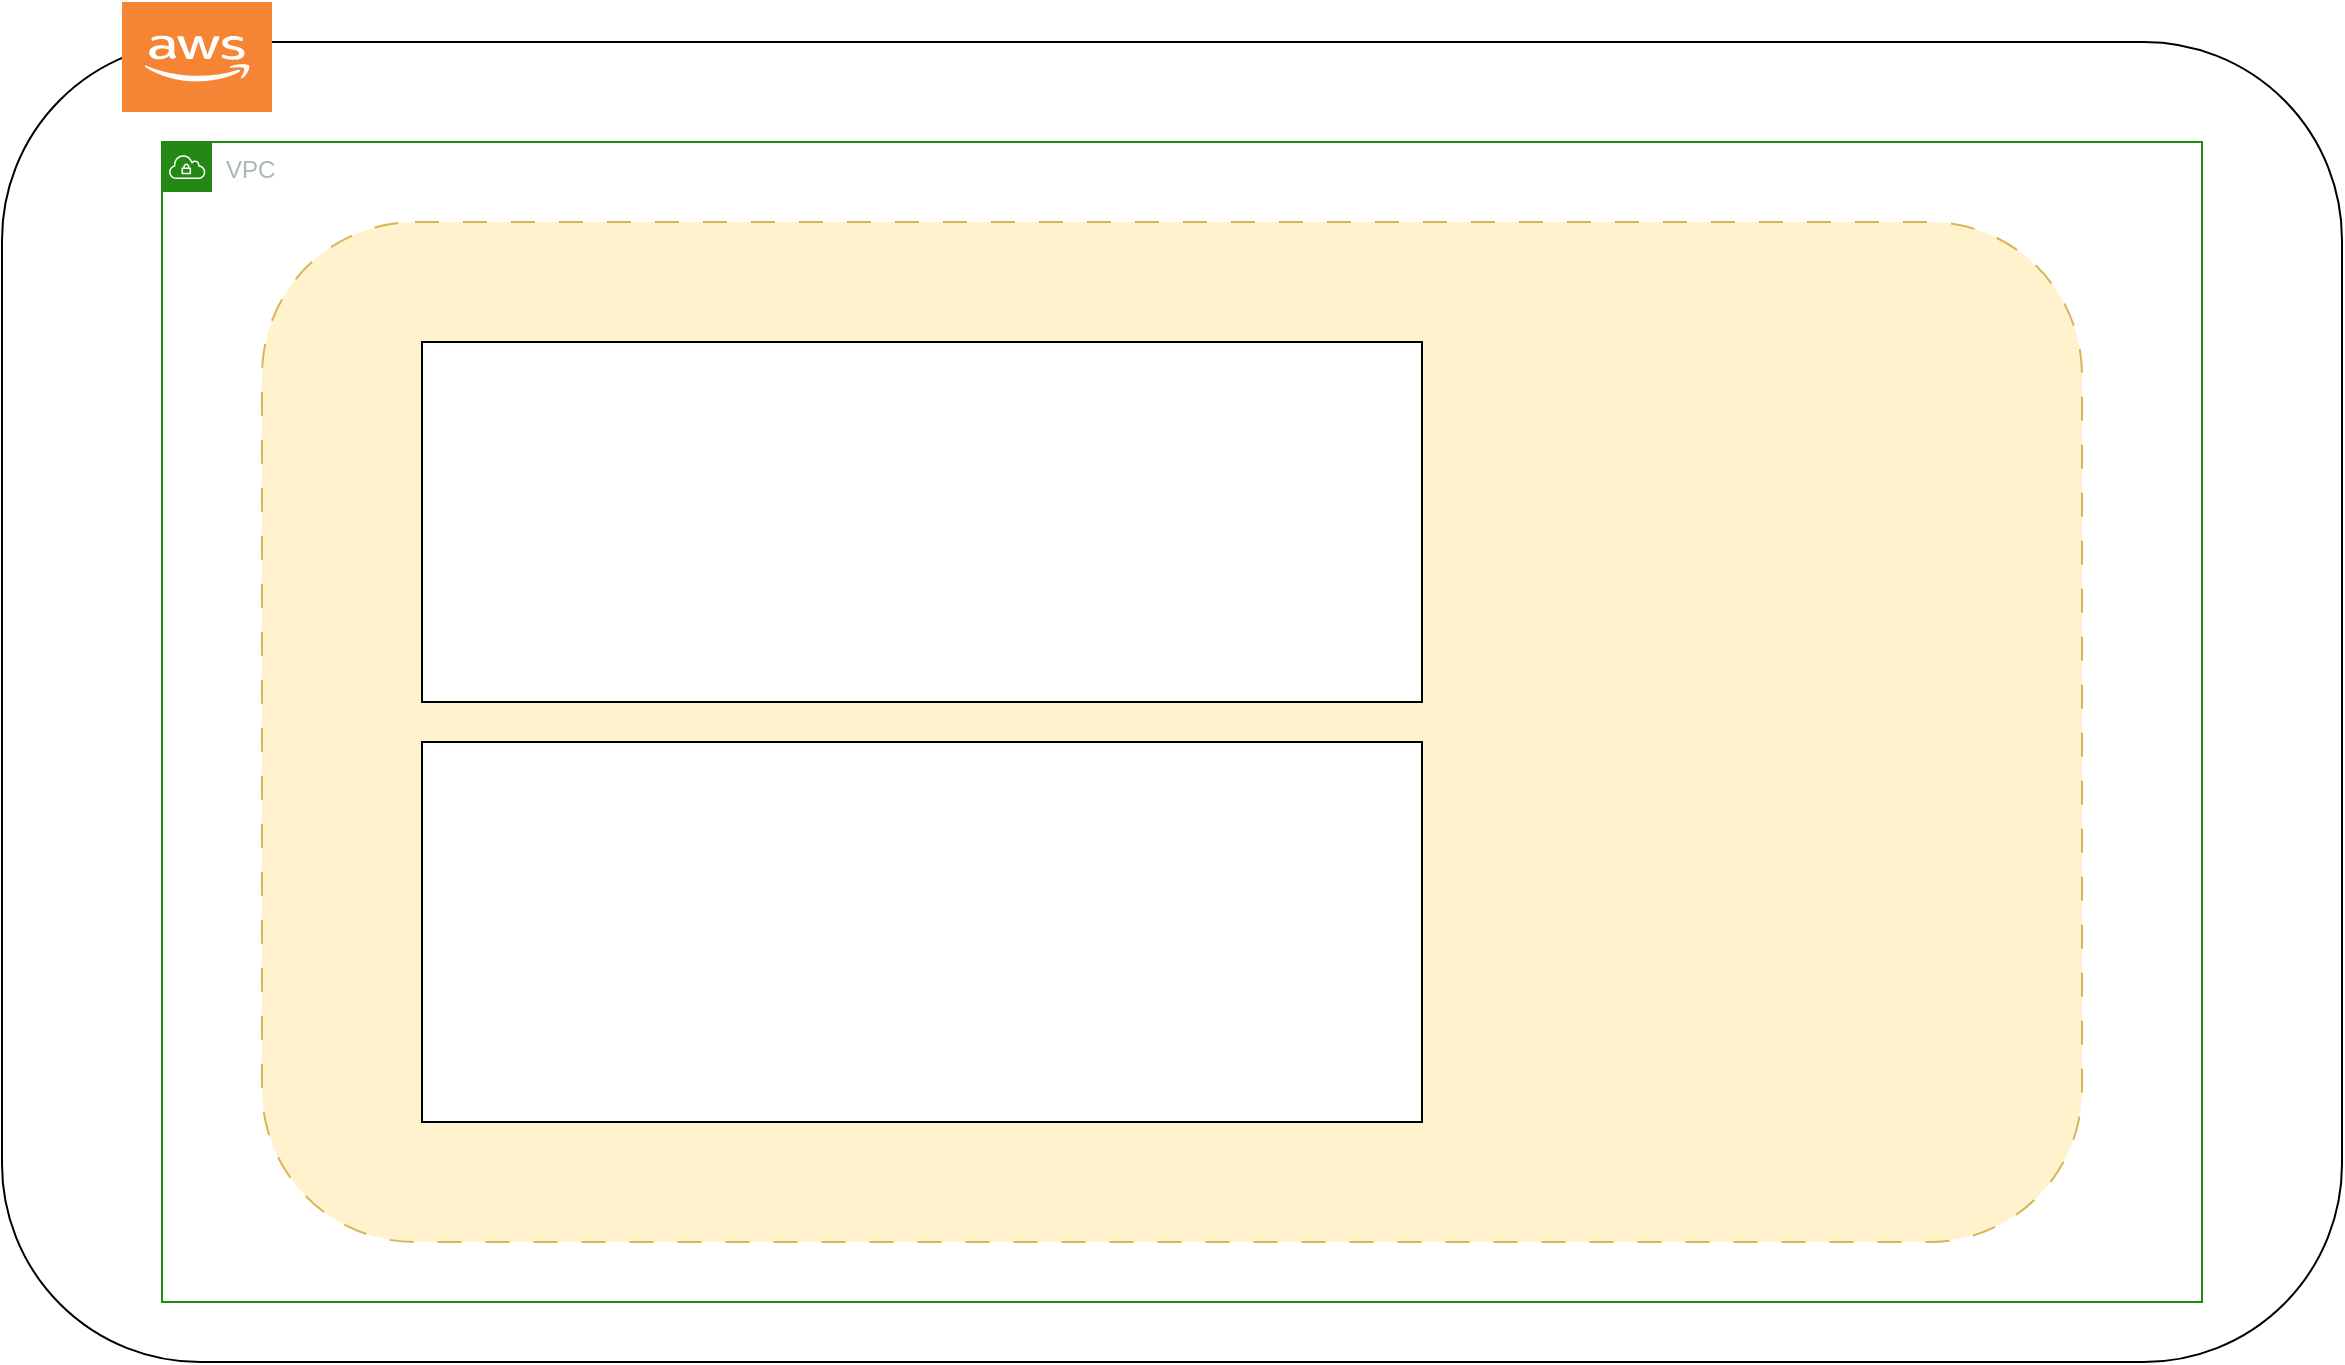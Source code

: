 <mxfile version="21.5.2" type="github">
  <diagram name="Page-1" id="mZshNSeGahPHOL1eRXwI">
    <mxGraphModel dx="2261" dy="734" grid="1" gridSize="10" guides="1" tooltips="1" connect="1" arrows="1" fold="1" page="1" pageScale="1" pageWidth="827" pageHeight="1169" math="0" shadow="0">
      <root>
        <mxCell id="0" />
        <mxCell id="1" parent="0" />
        <mxCell id="XqiGeY8iiNiyOEAq3xIv-10" value="" style="rounded=1;whiteSpace=wrap;html=1;" vertex="1" parent="1">
          <mxGeometry x="-400" y="70" width="1170" height="660" as="geometry" />
        </mxCell>
        <mxCell id="XqiGeY8iiNiyOEAq3xIv-18" value="" style="outlineConnect=0;dashed=0;verticalLabelPosition=bottom;verticalAlign=top;align=center;html=1;shape=mxgraph.aws3.cloud_2;fillColor=#F58534;gradientColor=none;" vertex="1" parent="1">
          <mxGeometry x="-340" y="50" width="75" height="55" as="geometry" />
        </mxCell>
        <mxCell id="XqiGeY8iiNiyOEAq3xIv-19" value="VPC" style="points=[[0,0],[0.25,0],[0.5,0],[0.75,0],[1,0],[1,0.25],[1,0.5],[1,0.75],[1,1],[0.75,1],[0.5,1],[0.25,1],[0,1],[0,0.75],[0,0.5],[0,0.25]];outlineConnect=0;gradientColor=none;html=1;whiteSpace=wrap;fontSize=12;fontStyle=0;container=1;pointerEvents=0;collapsible=0;recursiveResize=0;shape=mxgraph.aws4.group;grIcon=mxgraph.aws4.group_vpc;strokeColor=#248814;fillColor=none;verticalAlign=top;align=left;spacingLeft=30;fontColor=#AAB7B8;dashed=0;" vertex="1" parent="1">
          <mxGeometry x="-320" y="120" width="1020" height="580" as="geometry" />
        </mxCell>
        <mxCell id="XqiGeY8iiNiyOEAq3xIv-22" value="" style="rounded=1;whiteSpace=wrap;html=1;shadow=0;glass=0;dashed=1;dashPattern=12 12;fillColor=#fff2cc;strokeColor=#d6b656;" vertex="1" parent="1">
          <mxGeometry x="-270" y="160" width="910" height="510" as="geometry" />
        </mxCell>
        <mxCell id="XqiGeY8iiNiyOEAq3xIv-24" value="" style="rounded=0;whiteSpace=wrap;html=1;" vertex="1" parent="1">
          <mxGeometry x="-190" y="220" width="500" height="180" as="geometry" />
        </mxCell>
        <mxCell id="XqiGeY8iiNiyOEAq3xIv-25" value="" style="rounded=0;whiteSpace=wrap;html=1;" vertex="1" parent="1">
          <mxGeometry x="-190" y="420" width="500" height="190" as="geometry" />
        </mxCell>
      </root>
    </mxGraphModel>
  </diagram>
</mxfile>
